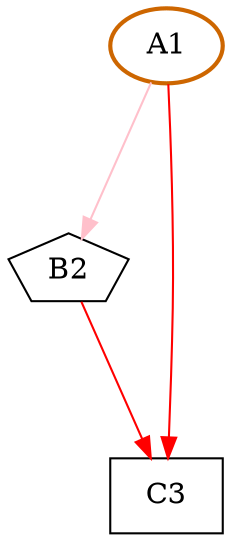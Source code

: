 digraph G {
graph [root="Demo",rankdir   = TB, nodesep           = 0.6, mindist     = 1.0, ranksep = 1.0, overlap = false]
node [style     = "filled", fillcolor = "white", color = "black"]
A1[cpu="0", flags="0x00002002", type="tmsg", toffs="0", pattern="patternA", patentry="true", patexit="false", beamproc="beamA", bpentry="false", bpexit="false", fid="1", gid="33", evtno="0", beamin="0", bpcstart="0", sid="0", bpid="0", reqnobeam="0", vacc="0", id="0x1021000000000000", par="0x0000000004120f9c", tef="2068673551", shape     = "oval", fillcolor = "white", penwidth=2, color = "darkorange3"];
B2[cpu="0", flags="0x00008012", type="switch", toffs="0", pattern="patternA", patentry="false", patexit="true", beamproc="beamA", bpentry="false", bpexit="false", shape     = "pentagon", fillcolor = "white"];
C3[cpu="0", flags="0x00100007", type="block", tperiod="2000", pattern="patternA", patentry="false", patexit="false", beamproc="beamA", bpentry="false", bpexit="false", qlo="true", qhi="false", qil="false", shape     = "rectangle", fillcolor = "white"];
A1->B2 [type="dynpar0", color = "pink"];
B2->C3 [type="defdst", color = "red"];
A1->C3 [type="defdst", color = "red"];
}
